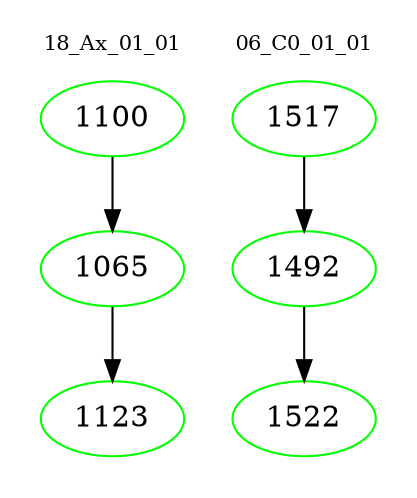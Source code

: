 digraph{
subgraph cluster_0 {
color = white
label = "18_Ax_01_01";
fontsize=10;
T0_1100 [label="1100", color="green"]
T0_1100 -> T0_1065 [color="black"]
T0_1065 [label="1065", color="green"]
T0_1065 -> T0_1123 [color="black"]
T0_1123 [label="1123", color="green"]
}
subgraph cluster_1 {
color = white
label = "06_C0_01_01";
fontsize=10;
T1_1517 [label="1517", color="green"]
T1_1517 -> T1_1492 [color="black"]
T1_1492 [label="1492", color="green"]
T1_1492 -> T1_1522 [color="black"]
T1_1522 [label="1522", color="green"]
}
}
